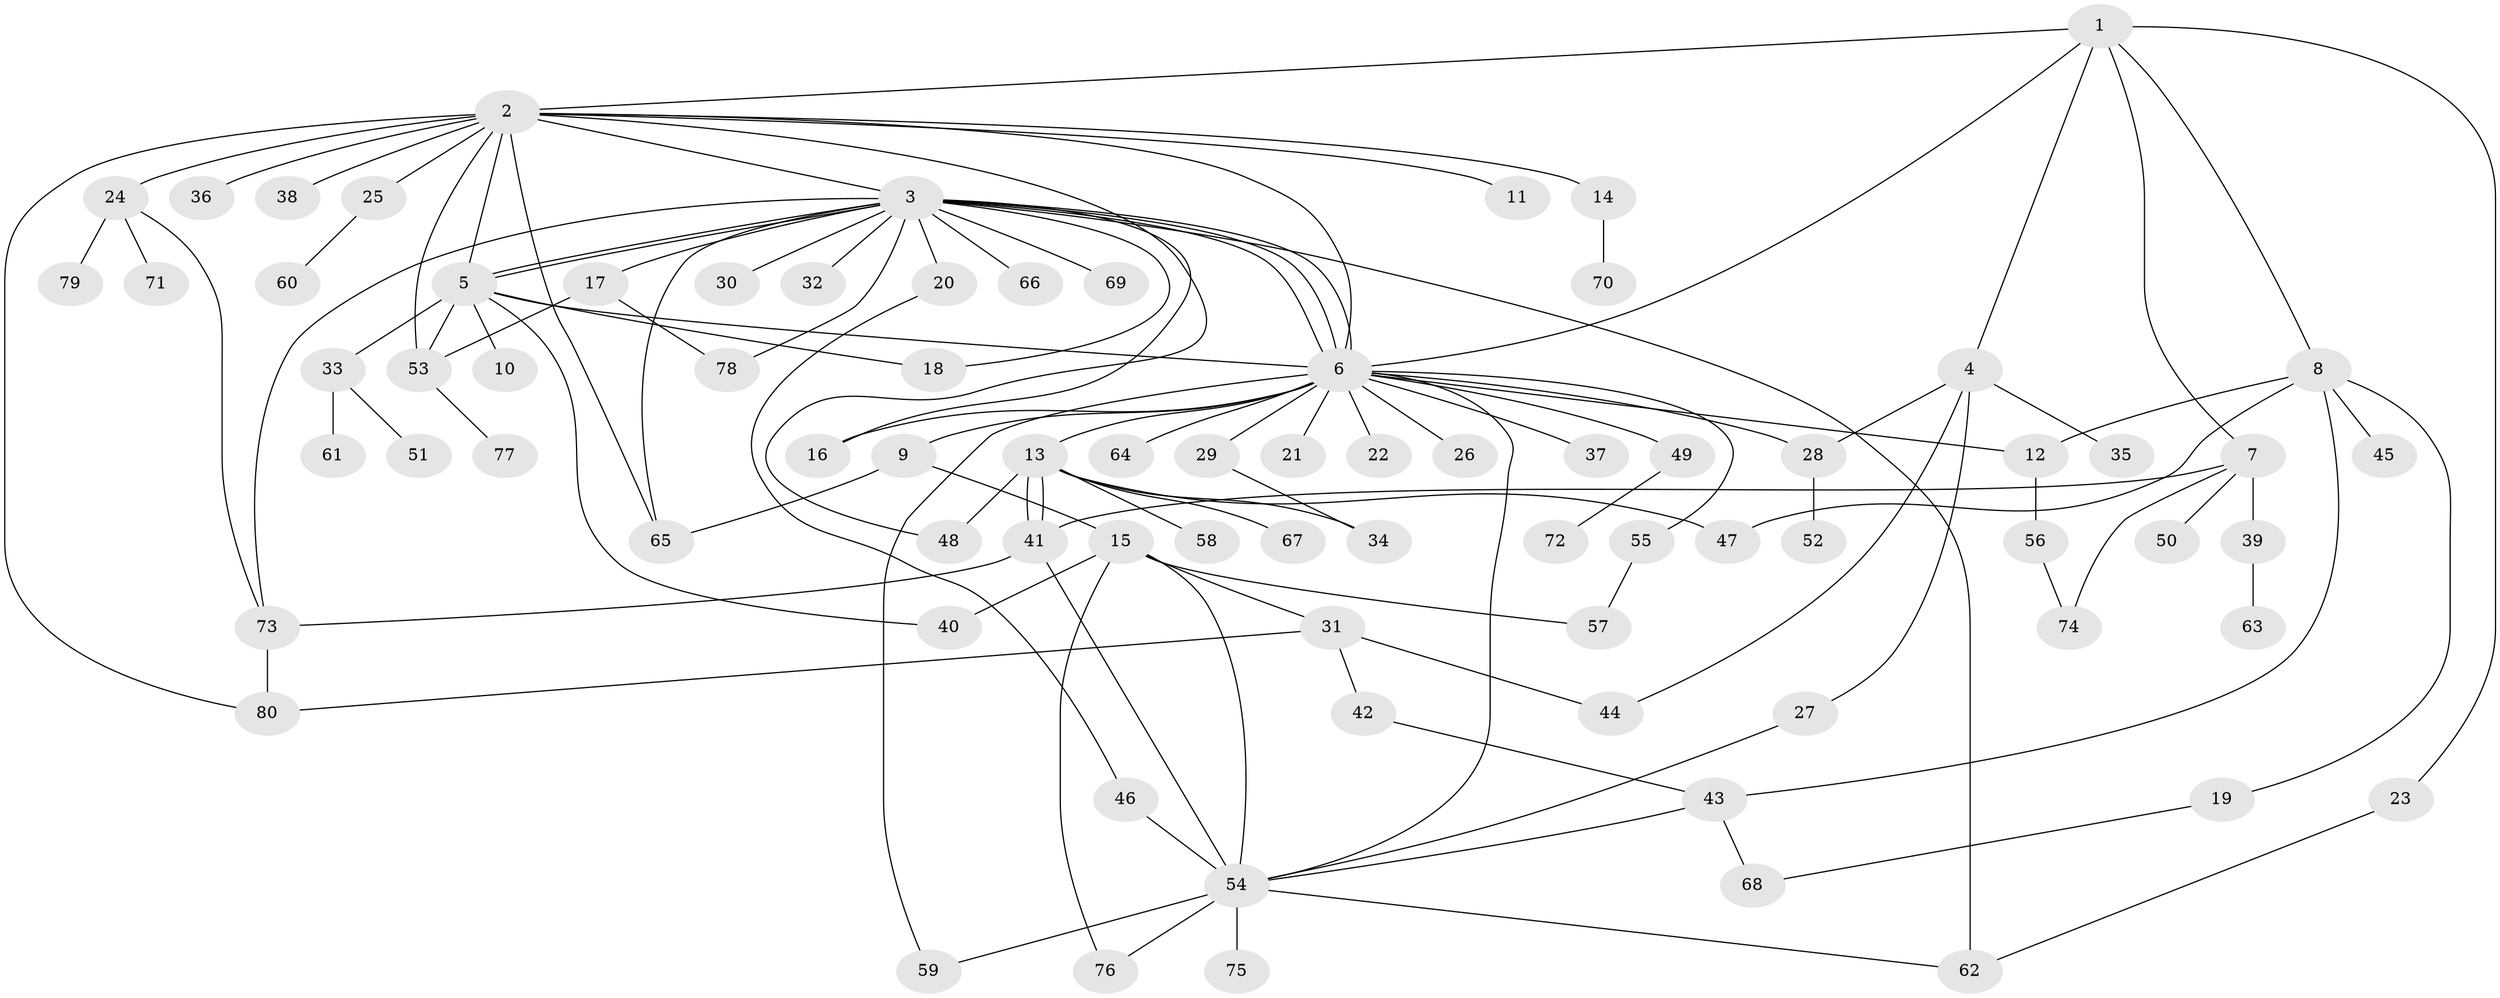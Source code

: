 // coarse degree distribution, {9: 0.01694915254237288, 12: 0.01694915254237288, 16: 0.01694915254237288, 6: 0.01694915254237288, 10: 0.03389830508474576, 20: 0.01694915254237288, 7: 0.03389830508474576, 4: 0.03389830508474576, 1: 0.4067796610169492, 8: 0.03389830508474576, 2: 0.3220338983050847, 3: 0.05084745762711865}
// Generated by graph-tools (version 1.1) at 2025/23/03/03/25 07:23:52]
// undirected, 80 vertices, 119 edges
graph export_dot {
graph [start="1"]
  node [color=gray90,style=filled];
  1;
  2;
  3;
  4;
  5;
  6;
  7;
  8;
  9;
  10;
  11;
  12;
  13;
  14;
  15;
  16;
  17;
  18;
  19;
  20;
  21;
  22;
  23;
  24;
  25;
  26;
  27;
  28;
  29;
  30;
  31;
  32;
  33;
  34;
  35;
  36;
  37;
  38;
  39;
  40;
  41;
  42;
  43;
  44;
  45;
  46;
  47;
  48;
  49;
  50;
  51;
  52;
  53;
  54;
  55;
  56;
  57;
  58;
  59;
  60;
  61;
  62;
  63;
  64;
  65;
  66;
  67;
  68;
  69;
  70;
  71;
  72;
  73;
  74;
  75;
  76;
  77;
  78;
  79;
  80;
  1 -- 2;
  1 -- 4;
  1 -- 6;
  1 -- 7;
  1 -- 8;
  1 -- 23;
  2 -- 3;
  2 -- 5;
  2 -- 6;
  2 -- 11;
  2 -- 14;
  2 -- 24;
  2 -- 25;
  2 -- 36;
  2 -- 38;
  2 -- 48;
  2 -- 53;
  2 -- 65;
  2 -- 80;
  3 -- 5;
  3 -- 5;
  3 -- 6;
  3 -- 6;
  3 -- 6;
  3 -- 16;
  3 -- 17;
  3 -- 18;
  3 -- 20;
  3 -- 30;
  3 -- 32;
  3 -- 62;
  3 -- 65;
  3 -- 66;
  3 -- 69;
  3 -- 73;
  3 -- 78;
  4 -- 27;
  4 -- 28;
  4 -- 35;
  4 -- 44;
  5 -- 6;
  5 -- 10;
  5 -- 18;
  5 -- 33;
  5 -- 40;
  5 -- 53;
  6 -- 9;
  6 -- 12;
  6 -- 13;
  6 -- 16;
  6 -- 21;
  6 -- 22;
  6 -- 26;
  6 -- 28;
  6 -- 29;
  6 -- 37;
  6 -- 49;
  6 -- 54;
  6 -- 55;
  6 -- 59;
  6 -- 64;
  7 -- 39;
  7 -- 41;
  7 -- 50;
  7 -- 74;
  8 -- 12;
  8 -- 19;
  8 -- 43;
  8 -- 45;
  8 -- 47;
  9 -- 15;
  9 -- 65;
  12 -- 56;
  13 -- 34;
  13 -- 41;
  13 -- 41;
  13 -- 47;
  13 -- 48;
  13 -- 58;
  13 -- 67;
  14 -- 70;
  15 -- 31;
  15 -- 40;
  15 -- 54;
  15 -- 57;
  15 -- 76;
  17 -- 53;
  17 -- 78;
  19 -- 68;
  20 -- 46;
  23 -- 62;
  24 -- 71;
  24 -- 73;
  24 -- 79;
  25 -- 60;
  27 -- 54;
  28 -- 52;
  29 -- 34;
  31 -- 42;
  31 -- 44;
  31 -- 80;
  33 -- 51;
  33 -- 61;
  39 -- 63;
  41 -- 54;
  41 -- 73;
  42 -- 43;
  43 -- 54;
  43 -- 68;
  46 -- 54;
  49 -- 72;
  53 -- 77;
  54 -- 59;
  54 -- 62;
  54 -- 75;
  54 -- 76;
  55 -- 57;
  56 -- 74;
  73 -- 80;
}
